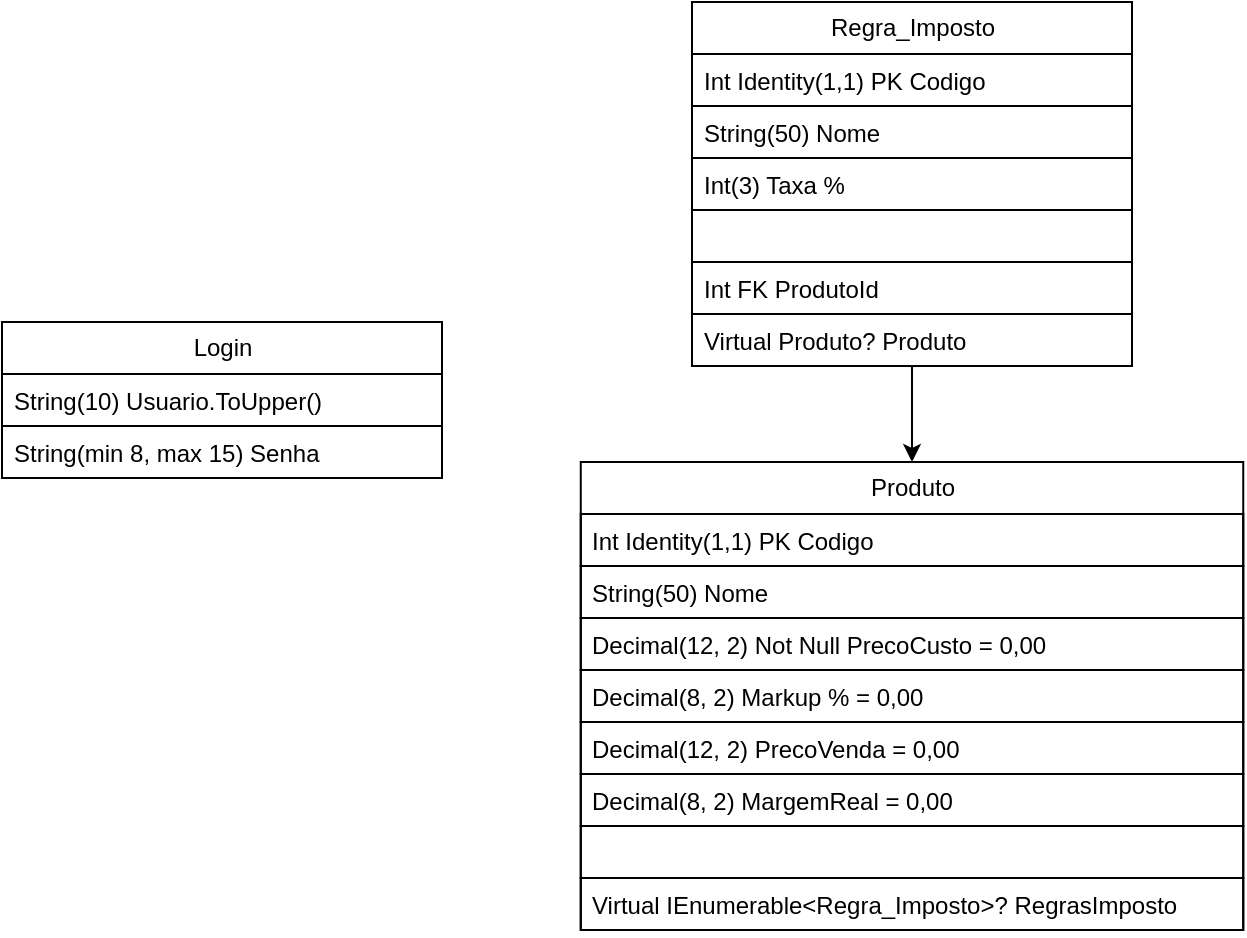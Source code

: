 <mxfile>
    <diagram id="7qzcfY1X67y2Svdn6pLt" name="Page-1">
        <mxGraphModel dx="832" dy="475" grid="0" gridSize="10" guides="1" tooltips="1" connect="1" arrows="1" fold="1" page="1" pageScale="1" pageWidth="850" pageHeight="1100" background="#FFFFFF" math="0" shadow="0">
            <root>
                <mxCell id="0"/>
                <mxCell id="1" parent="0"/>
                <mxCell id="2" value="Login" style="swimlane;fontStyle=0;childLayout=stackLayout;horizontal=1;startSize=26;fillColor=none;horizontalStack=0;resizeParent=1;resizeParentMax=0;resizeLast=0;collapsible=1;marginBottom=0;html=1;fontColor=#000000;strokeColor=#000000;" vertex="1" parent="1">
                    <mxGeometry x="80" y="400" width="220" height="78" as="geometry"/>
                </mxCell>
                <mxCell id="3" value="String(10) Usuario.ToUpper()" style="text;strokeColor=#000000;fillColor=none;align=left;verticalAlign=top;spacingLeft=4;spacingRight=4;overflow=hidden;rotatable=0;points=[[0,0.5],[1,0.5]];portConstraint=eastwest;whiteSpace=wrap;html=1;fontColor=#000000;" vertex="1" parent="2">
                    <mxGeometry y="26" width="220" height="26" as="geometry"/>
                </mxCell>
                <mxCell id="4" value="String(min 8, max 15) Senha" style="text;strokeColor=#000000;fillColor=none;align=left;verticalAlign=top;spacingLeft=4;spacingRight=4;overflow=hidden;rotatable=0;points=[[0,0.5],[1,0.5]];portConstraint=eastwest;whiteSpace=wrap;html=1;fontColor=#000000;" vertex="1" parent="2">
                    <mxGeometry y="52" width="220" height="26" as="geometry"/>
                </mxCell>
                <mxCell id="15" value="" style="edgeStyle=none;html=1;fontColor=#000000;strokeColor=#000000;" edge="1" parent="1" source="6" target="11">
                    <mxGeometry relative="1" as="geometry"/>
                </mxCell>
                <mxCell id="6" value="Regra_Imposto" style="swimlane;fontStyle=0;childLayout=stackLayout;horizontal=1;startSize=26;fillColor=none;horizontalStack=0;resizeParent=1;resizeParentMax=0;resizeLast=0;collapsible=1;marginBottom=0;html=1;labelBackgroundColor=none;labelBorderColor=none;fontColor=#000000;strokeColor=#000000;" vertex="1" parent="1">
                    <mxGeometry x="425" y="240" width="220" height="182" as="geometry"/>
                </mxCell>
                <mxCell id="7" value="Int Identity(1,1) PK Codigo" style="text;strokeColor=#000000;fillColor=none;align=left;verticalAlign=top;spacingLeft=4;spacingRight=4;overflow=hidden;rotatable=0;points=[[0,0.5],[1,0.5]];portConstraint=eastwest;whiteSpace=wrap;html=1;fontColor=#000000;" vertex="1" parent="6">
                    <mxGeometry y="26" width="220" height="26" as="geometry"/>
                </mxCell>
                <mxCell id="8" value="String(50) Nome" style="text;strokeColor=#000000;fillColor=none;align=left;verticalAlign=top;spacingLeft=4;spacingRight=4;overflow=hidden;rotatable=0;points=[[0,0.5],[1,0.5]];portConstraint=eastwest;whiteSpace=wrap;html=1;fontColor=#000000;" vertex="1" parent="6">
                    <mxGeometry y="52" width="220" height="26" as="geometry"/>
                </mxCell>
                <mxCell id="10" value="Int(3) Taxa %" style="text;strokeColor=#000000;fillColor=none;align=left;verticalAlign=top;spacingLeft=4;spacingRight=4;overflow=hidden;rotatable=0;points=[[0,0.5],[1,0.5]];portConstraint=eastwest;whiteSpace=wrap;html=1;fontColor=#000000;" vertex="1" parent="6">
                    <mxGeometry y="78" width="220" height="26" as="geometry"/>
                </mxCell>
                <mxCell id="21" value="&amp;nbsp;" style="text;strokeColor=#000000;fillColor=none;align=left;verticalAlign=top;spacingLeft=4;spacingRight=4;overflow=hidden;rotatable=0;points=[[0,0.5],[1,0.5]];portConstraint=eastwest;whiteSpace=wrap;html=1;fontColor=#000000;" vertex="1" parent="6">
                    <mxGeometry y="104" width="220" height="26" as="geometry"/>
                </mxCell>
                <mxCell id="22" value="Int FK ProdutoId" style="text;strokeColor=#000000;fillColor=none;align=left;verticalAlign=top;spacingLeft=4;spacingRight=4;overflow=hidden;rotatable=0;points=[[0,0.5],[1,0.5]];portConstraint=eastwest;whiteSpace=wrap;html=1;fontColor=#000000;" vertex="1" parent="6">
                    <mxGeometry y="130" width="220" height="26" as="geometry"/>
                </mxCell>
                <mxCell id="23" value="Virtual Produto? Produto" style="text;strokeColor=#000000;fillColor=none;align=left;verticalAlign=top;spacingLeft=4;spacingRight=4;overflow=hidden;rotatable=0;points=[[0,0.5],[1,0.5]];portConstraint=eastwest;whiteSpace=wrap;html=1;fontColor=#000000;" vertex="1" parent="6">
                    <mxGeometry y="156" width="220" height="26" as="geometry"/>
                </mxCell>
                <mxCell id="11" value="Produto" style="swimlane;fontStyle=0;childLayout=stackLayout;horizontal=1;startSize=26;fillColor=none;horizontalStack=0;resizeParent=1;resizeParentMax=0;resizeLast=0;collapsible=1;marginBottom=0;html=1;fontColor=#000000;strokeColor=#000000;" vertex="1" parent="1">
                    <mxGeometry x="369.38" y="470" width="331.25" height="234" as="geometry"/>
                </mxCell>
                <mxCell id="12" value="Int Identity(1,1) PK Codigo" style="text;strokeColor=#000000;fillColor=none;align=left;verticalAlign=top;spacingLeft=4;spacingRight=4;overflow=hidden;rotatable=0;points=[[0,0.5],[1,0.5]];portConstraint=eastwest;whiteSpace=wrap;html=1;fontColor=#000000;" vertex="1" parent="11">
                    <mxGeometry y="26" width="331.25" height="26" as="geometry"/>
                </mxCell>
                <mxCell id="13" value="String(50) Nome" style="text;strokeColor=#000000;fillColor=none;align=left;verticalAlign=top;spacingLeft=4;spacingRight=4;overflow=hidden;rotatable=0;points=[[0,0.5],[1,0.5]];portConstraint=eastwest;whiteSpace=wrap;html=1;fontColor=#000000;" vertex="1" parent="11">
                    <mxGeometry y="52" width="331.25" height="26" as="geometry"/>
                </mxCell>
                <mxCell id="14" value="Decimal(12, 2) Not Null PrecoCusto = 0,00" style="text;strokeColor=#000000;fillColor=none;align=left;verticalAlign=top;spacingLeft=4;spacingRight=4;overflow=hidden;rotatable=0;points=[[0,0.5],[1,0.5]];portConstraint=eastwest;whiteSpace=wrap;html=1;fontColor=#000000;" vertex="1" parent="11">
                    <mxGeometry y="78" width="331.25" height="26" as="geometry"/>
                </mxCell>
                <mxCell id="16" value="Decimal(8, 2) Markup % = 0,00" style="text;strokeColor=#000000;fillColor=none;align=left;verticalAlign=top;spacingLeft=4;spacingRight=4;overflow=hidden;rotatable=0;points=[[0,0.5],[1,0.5]];portConstraint=eastwest;whiteSpace=wrap;html=1;fontColor=#000000;" vertex="1" parent="11">
                    <mxGeometry y="104" width="331.25" height="26" as="geometry"/>
                </mxCell>
                <mxCell id="17" value="Decimal(12, 2) PrecoVenda = 0,00" style="text;strokeColor=#000000;fillColor=none;align=left;verticalAlign=top;spacingLeft=4;spacingRight=4;overflow=hidden;rotatable=0;points=[[0,0.5],[1,0.5]];portConstraint=eastwest;whiteSpace=wrap;html=1;fontColor=#000000;" vertex="1" parent="11">
                    <mxGeometry y="130" width="331.25" height="26" as="geometry"/>
                </mxCell>
                <mxCell id="18" value="Decimal(8, 2) MargemReal = 0,00" style="text;strokeColor=#000000;fillColor=none;align=left;verticalAlign=top;spacingLeft=4;spacingRight=4;overflow=hidden;rotatable=0;points=[[0,0.5],[1,0.5]];portConstraint=eastwest;whiteSpace=wrap;html=1;fontColor=#000000;" vertex="1" parent="11">
                    <mxGeometry y="156" width="331.25" height="26" as="geometry"/>
                </mxCell>
                <mxCell id="20" value="&amp;nbsp;" style="text;strokeColor=#000000;fillColor=none;align=left;verticalAlign=top;spacingLeft=4;spacingRight=4;overflow=hidden;rotatable=0;points=[[0,0.5],[1,0.5]];portConstraint=eastwest;whiteSpace=wrap;html=1;fontColor=#000000;" vertex="1" parent="11">
                    <mxGeometry y="182" width="331.25" height="26" as="geometry"/>
                </mxCell>
                <mxCell id="19" value="Virtual IEnumerable&amp;lt;Regra_Imposto&amp;gt;? RegrasImposto" style="text;strokeColor=#000000;fillColor=none;align=left;verticalAlign=top;spacingLeft=4;spacingRight=4;overflow=hidden;rotatable=0;points=[[0,0.5],[1,0.5]];portConstraint=eastwest;whiteSpace=wrap;html=1;fontColor=#000000;" vertex="1" parent="11">
                    <mxGeometry y="208" width="331.25" height="26" as="geometry"/>
                </mxCell>
            </root>
        </mxGraphModel>
    </diagram>
</mxfile>